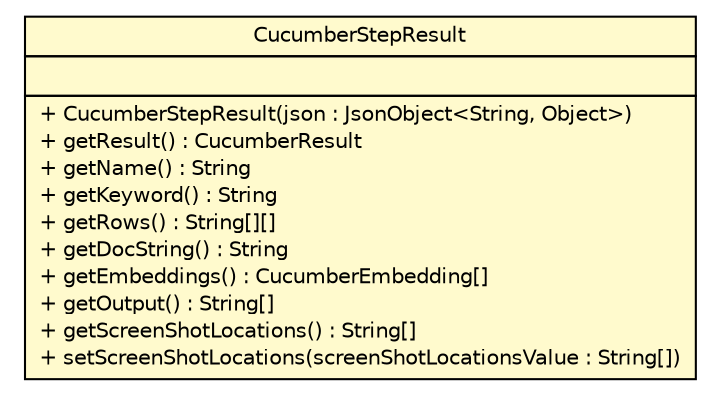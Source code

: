 #!/usr/local/bin/dot
#
# Class diagram 
# Generated by UMLGraph version R5_6 (http://www.umlgraph.org/)
#

digraph G {
	edge [fontname="Helvetica",fontsize=10,labelfontname="Helvetica",labelfontsize=10];
	node [fontname="Helvetica",fontsize=10,shape=plaintext];
	nodesep=0.25;
	ranksep=0.5;
	// com.github.mkolisnyk.cucumber.reporting.types.result.CucumberStepResult
	c7051 [label=<<table title="com.github.mkolisnyk.cucumber.reporting.types.result.CucumberStepResult" border="0" cellborder="1" cellspacing="0" cellpadding="2" port="p" bgcolor="lemonChiffon" href="./CucumberStepResult.html">
		<tr><td><table border="0" cellspacing="0" cellpadding="1">
<tr><td align="center" balign="center"> CucumberStepResult </td></tr>
		</table></td></tr>
		<tr><td><table border="0" cellspacing="0" cellpadding="1">
<tr><td align="left" balign="left">  </td></tr>
		</table></td></tr>
		<tr><td><table border="0" cellspacing="0" cellpadding="1">
<tr><td align="left" balign="left"> + CucumberStepResult(json : JsonObject&lt;String, Object&gt;) </td></tr>
<tr><td align="left" balign="left"> + getResult() : CucumberResult </td></tr>
<tr><td align="left" balign="left"> + getName() : String </td></tr>
<tr><td align="left" balign="left"> + getKeyword() : String </td></tr>
<tr><td align="left" balign="left"> + getRows() : String[][] </td></tr>
<tr><td align="left" balign="left"> + getDocString() : String </td></tr>
<tr><td align="left" balign="left"> + getEmbeddings() : CucumberEmbedding[] </td></tr>
<tr><td align="left" balign="left"> + getOutput() : String[] </td></tr>
<tr><td align="left" balign="left"> + getScreenShotLocations() : String[] </td></tr>
<tr><td align="left" balign="left"> + setScreenShotLocations(screenShotLocationsValue : String[]) </td></tr>
		</table></td></tr>
		</table>>, URL="./CucumberStepResult.html", fontname="Helvetica", fontcolor="black", fontsize=10.0];
}

